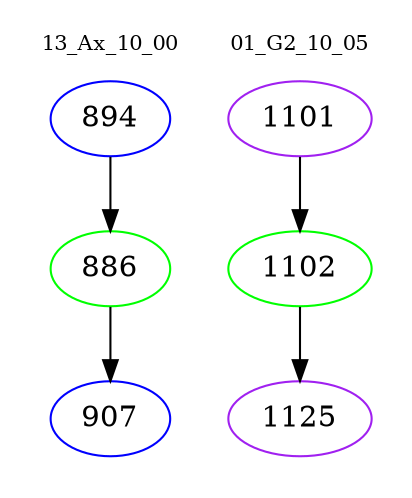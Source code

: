 digraph{
subgraph cluster_0 {
color = white
label = "13_Ax_10_00";
fontsize=10;
T0_894 [label="894", color="blue"]
T0_894 -> T0_886 [color="black"]
T0_886 [label="886", color="green"]
T0_886 -> T0_907 [color="black"]
T0_907 [label="907", color="blue"]
}
subgraph cluster_1 {
color = white
label = "01_G2_10_05";
fontsize=10;
T1_1101 [label="1101", color="purple"]
T1_1101 -> T1_1102 [color="black"]
T1_1102 [label="1102", color="green"]
T1_1102 -> T1_1125 [color="black"]
T1_1125 [label="1125", color="purple"]
}
}
